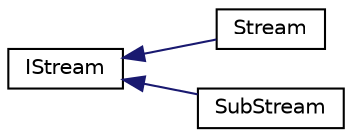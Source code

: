 digraph "Graphical Class Hierarchy"
{
 // LATEX_PDF_SIZE
  edge [fontname="Helvetica",fontsize="10",labelfontname="Helvetica",labelfontsize="10"];
  node [fontname="Helvetica",fontsize="10",shape=record];
  rankdir="LR";
  Node0 [label="IStream",height=0.2,width=0.4,color="black", fillcolor="white", style="filled",URL="$classarm__compute_1_1graph_1_1frontend_1_1_i_stream.xhtml",tooltip="Stream interface."];
  Node0 -> Node1 [dir="back",color="midnightblue",fontsize="10",style="solid",fontname="Helvetica"];
  Node1 [label="Stream",height=0.2,width=0.4,color="black", fillcolor="white", style="filled",URL="$classarm__compute_1_1graph_1_1frontend_1_1_stream.xhtml",tooltip="Stream frontend class to construct simple graphs in a stream fashion."];
  Node0 -> Node2 [dir="back",color="midnightblue",fontsize="10",style="solid",fontname="Helvetica"];
  Node2 [label="SubStream",height=0.2,width=0.4,color="black", fillcolor="white", style="filled",URL="$classarm__compute_1_1graph_1_1frontend_1_1_sub_stream.xhtml",tooltip="Sub stream class."];
}
